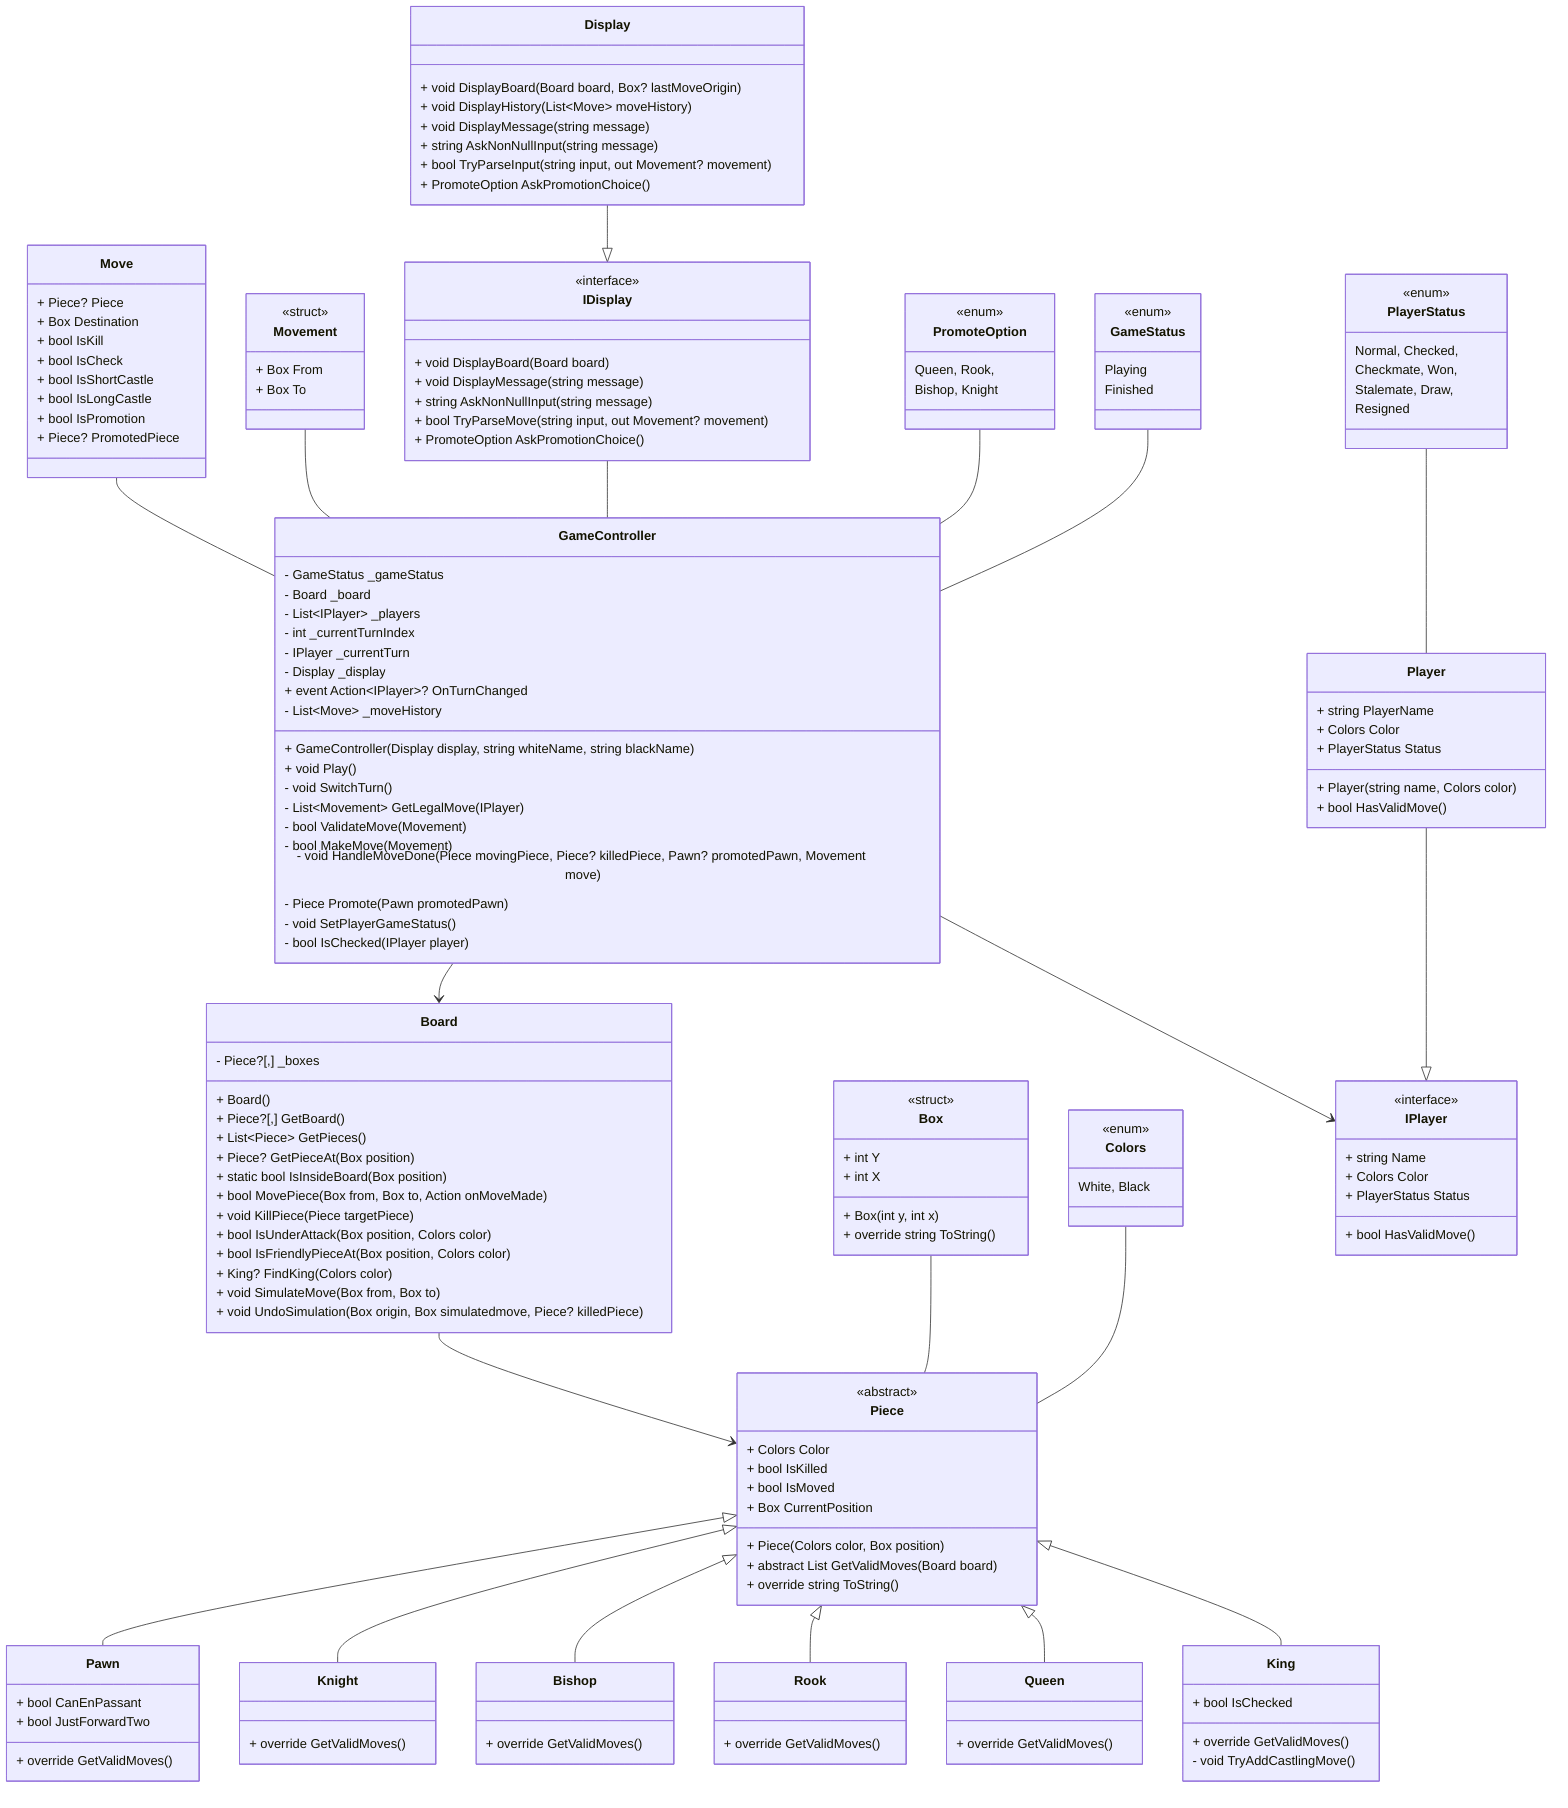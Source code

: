 classDiagram
    class GameController {
        - GameStatus _gameStatus
        - Board _board
        - List~IPlayer~ _players
        - int _currentTurnIndex
        - IPlayer _currentTurn
        - Display _display
        + event Action~IPlayer~? OnTurnChanged
        - List~Move~ _moveHistory
        + GameController(Display display, string whiteName, string blackName)
        + void Play()
        - void SwitchTurn()
        - List~Movement~ GetLegalMove(IPlayer)
        - bool ValidateMove(Movement)
        - bool MakeMove(Movement)
        - void HandleMoveDone(Piece movingPiece, Piece? killedPiece, Pawn? promotedPawn, Movement move)
        - Piece Promote(Pawn promotedPawn)
        - void SetPlayerGameStatus()
        - bool IsChecked(IPlayer player)
    }

    class Display {
        + void DisplayBoard(Board board, Box? lastMoveOrigin)
        + void DisplayHistory(List~Move~ moveHistory)
        + void DisplayMessage(string message)
        + string AskNonNullInput(string message)
        + bool TryParseInput(string input, out Movement? movement)
        + PromoteOption AskPromotionChoice()
    }

    class Board {
        - Piece?[,] _boxes
        + Board()
        + Piece?[,] GetBoard()
        + List~Piece~ GetPieces()
        + Piece? GetPieceAt(Box position)
        + static bool IsInsideBoard(Box position)
        + bool MovePiece(Box from, Box to, Action onMoveMade)
        + void KillPiece(Piece targetPiece)
        + bool IsUnderAttack(Box position, Colors color)
        + bool IsFriendlyPieceAt(Box position, Colors color)
        + King? FindKing(Colors color)
        + void SimulateMove(Box from, Box to)
        + void UndoSimulation(Box origin, Box simulatedmove, Piece? killedPiece)
    }

    class Piece {
        <<abstract>>
        + Colors Color
        + bool IsKilled
        + bool IsMoved
        + Box CurrentPosition
        + Piece(Colors color, Box position)
        + abstract List<Position> GetValidMoves(Board board)
        + override string ToString()
    }

    class Pawn {
        + bool CanEnPassant
        + bool JustForwardTwo
        + override GetValidMoves()
    }

    class Knight {
        + override GetValidMoves()
    }

    class Bishop {
        + override GetValidMoves()
    }

    class Rook {
        + override GetValidMoves()
    }

    class Queen {
        + override GetValidMoves()
    }

    class King {
        + bool IsChecked
        + override GetValidMoves()
        - void TryAddCastlingMove()
    }

    class Player {
        + string PlayerName
        + Colors Color
        + PlayerStatus Status
        + Player(string name, Colors color)
        + bool HasValidMove()
    }

    class Movement {
        <<struct>>
        + Box From
        + Box To
    }

    class Move {
        + Piece? Piece
        + Box Destination
        + bool IsKill
        + bool IsCheck
        + bool IsShortCastle
        + bool IsLongCastle
        + bool IsPromotion
        + Piece? PromotedPiece
    }

    class Box {
        <<struct>>
        + int Y
        + int X
        + Box(int y, int x)
        + override string ToString()
    }

    class GameStatus {
        <<enum>>
        Playing
        Finished
    }

    class PlayerStatus {
        <<enum>>
        Normal, Checked,
        Checkmate, Won,
        Stalemate, Draw,
        Resigned
    }

    class PromoteOption {
        <<enum>>
        Queen, Rook,
        Bishop, Knight
    }

    class Colors {
        <<enum>>
        White, Black
    }

    class IPlayer {
        <<interface>>
        + string Name
        + Colors Color
        + PlayerStatus Status
        + bool HasValidMove ()
    }

    class IDisplay {
        <<interface>>
        + void DisplayBoard(Board board)
        + void DisplayMessage(string message) 
        + string AskNonNullInput(string message)
        + bool TryParseMove(string input, out Movement? movement)
        + PromoteOption AskPromotionChoice()
    }

    GameController --> Board
    GameController --> IPlayer

    Board --> Piece
    
    Piece <|-- Pawn
    Piece <|-- Knight
    Piece <|-- Bishop
    Piece <|-- Rook
    Piece <|-- Queen
    Piece <|-- King
    
    Player --|> IPlayer
    Display --|> IDisplay
    
    Move -- GameController
    Movement -- GameController
    IDisplay -- GameController
    PromoteOption -- GameController
    GameStatus -- GameController
    PlayerStatus -- Player
    Box --Piece
    Colors -- Piece